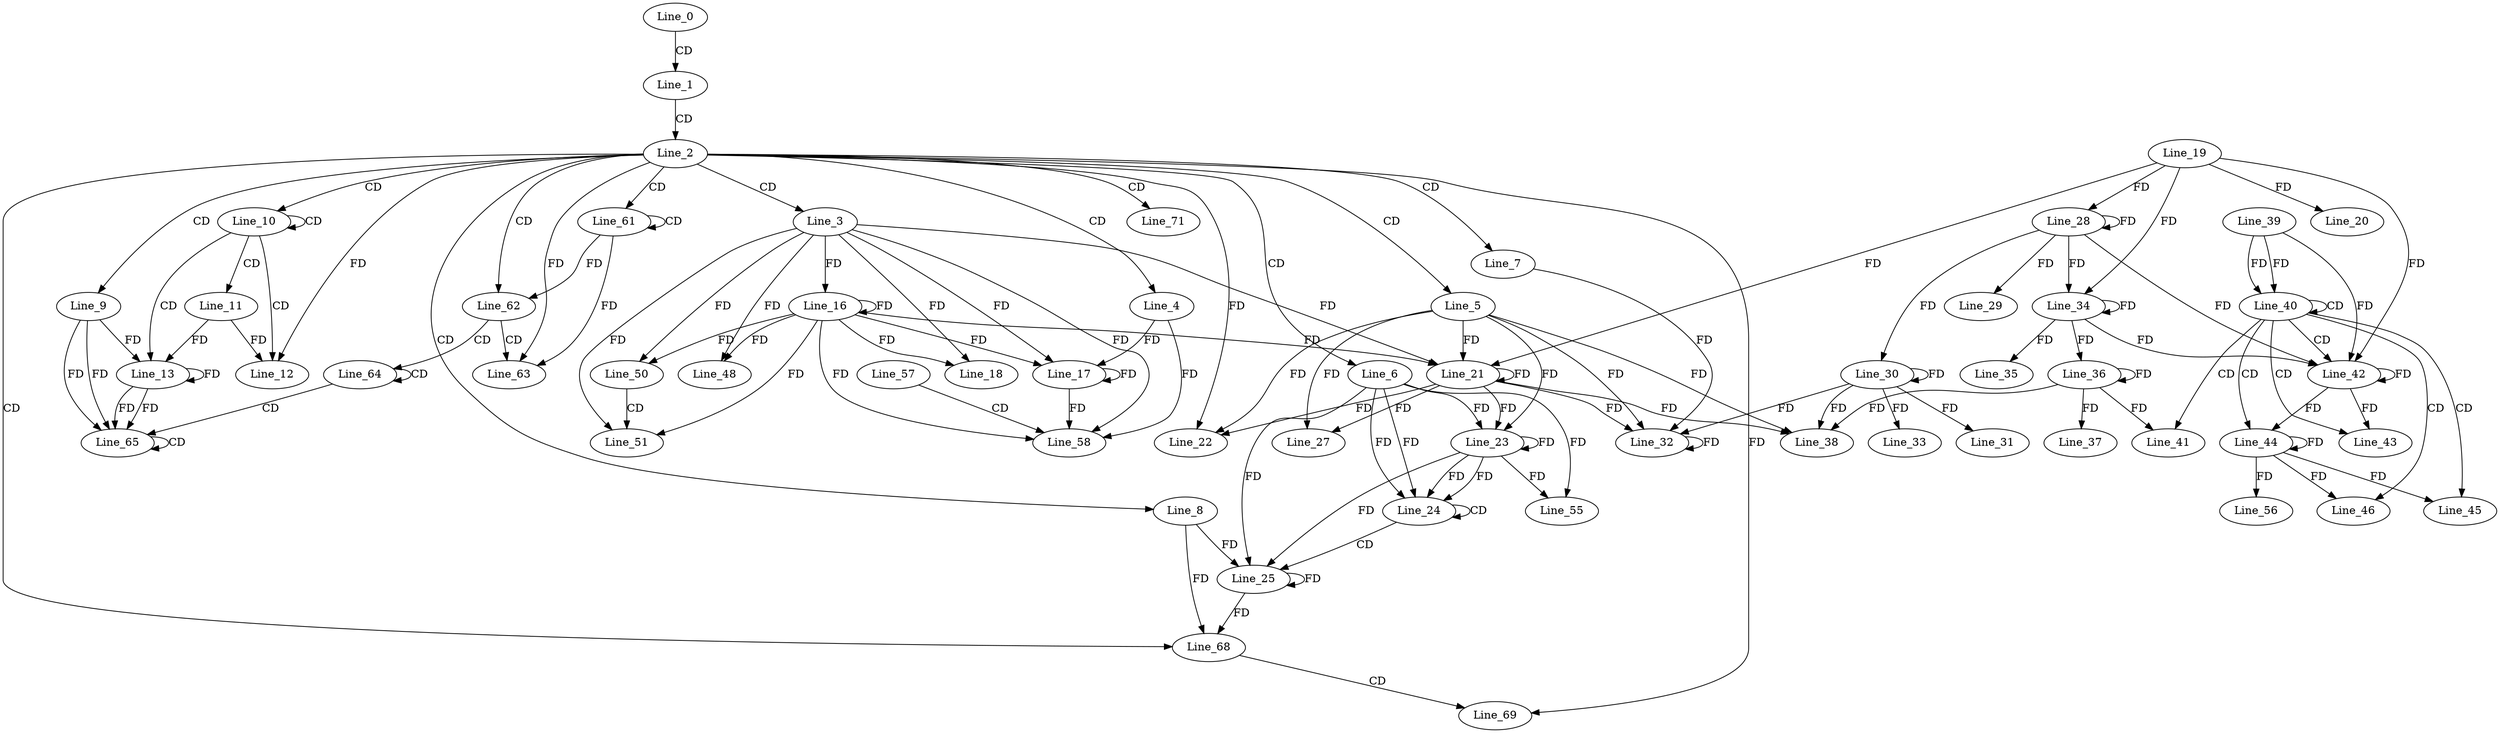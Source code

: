 digraph G {
  Line_0;
  Line_1;
  Line_2;
  Line_3;
  Line_4;
  Line_5;
  Line_6;
  Line_7;
  Line_8;
  Line_9;
  Line_10;
  Line_10;
  Line_11;
  Line_12;
  Line_13;
  Line_13;
  Line_16;
  Line_16;
  Line_17;
  Line_17;
  Line_18;
  Line_19;
  Line_20;
  Line_21;
  Line_21;
  Line_22;
  Line_23;
  Line_23;
  Line_24;
  Line_24;
  Line_25;
  Line_25;
  Line_27;
  Line_28;
  Line_29;
  Line_30;
  Line_30;
  Line_31;
  Line_32;
  Line_32;
  Line_33;
  Line_34;
  Line_35;
  Line_36;
  Line_36;
  Line_37;
  Line_38;
  Line_39;
  Line_40;
  Line_40;
  Line_41;
  Line_42;
  Line_42;
  Line_43;
  Line_44;
  Line_44;
  Line_45;
  Line_46;
  Line_48;
  Line_50;
  Line_51;
  Line_55;
  Line_56;
  Line_57;
  Line_58;
  Line_61;
  Line_61;
  Line_62;
  Line_63;
  Line_64;
  Line_64;
  Line_65;
  Line_65;
  Line_65;
  Line_68;
  Line_69;
  Line_71;
  Line_0 -> Line_1 [ label="CD" ];
  Line_1 -> Line_2 [ label="CD" ];
  Line_2 -> Line_3 [ label="CD" ];
  Line_2 -> Line_4 [ label="CD" ];
  Line_2 -> Line_5 [ label="CD" ];
  Line_2 -> Line_6 [ label="CD" ];
  Line_2 -> Line_7 [ label="CD" ];
  Line_2 -> Line_8 [ label="CD" ];
  Line_2 -> Line_9 [ label="CD" ];
  Line_2 -> Line_10 [ label="CD" ];
  Line_10 -> Line_10 [ label="CD" ];
  Line_10 -> Line_11 [ label="CD" ];
  Line_10 -> Line_12 [ label="CD" ];
  Line_11 -> Line_12 [ label="FD" ];
  Line_2 -> Line_12 [ label="FD" ];
  Line_10 -> Line_13 [ label="CD" ];
  Line_9 -> Line_13 [ label="FD" ];
  Line_13 -> Line_13 [ label="FD" ];
  Line_11 -> Line_13 [ label="FD" ];
  Line_3 -> Line_16 [ label="FD" ];
  Line_16 -> Line_16 [ label="FD" ];
  Line_4 -> Line_17 [ label="FD" ];
  Line_17 -> Line_17 [ label="FD" ];
  Line_3 -> Line_17 [ label="FD" ];
  Line_16 -> Line_17 [ label="FD" ];
  Line_3 -> Line_18 [ label="FD" ];
  Line_16 -> Line_18 [ label="FD" ];
  Line_19 -> Line_20 [ label="FD" ];
  Line_5 -> Line_21 [ label="FD" ];
  Line_21 -> Line_21 [ label="FD" ];
  Line_3 -> Line_21 [ label="FD" ];
  Line_16 -> Line_21 [ label="FD" ];
  Line_19 -> Line_21 [ label="FD" ];
  Line_5 -> Line_22 [ label="FD" ];
  Line_21 -> Line_22 [ label="FD" ];
  Line_2 -> Line_22 [ label="FD" ];
  Line_6 -> Line_23 [ label="FD" ];
  Line_23 -> Line_23 [ label="FD" ];
  Line_5 -> Line_23 [ label="FD" ];
  Line_21 -> Line_23 [ label="FD" ];
  Line_6 -> Line_24 [ label="FD" ];
  Line_23 -> Line_24 [ label="FD" ];
  Line_24 -> Line_24 [ label="CD" ];
  Line_6 -> Line_24 [ label="FD" ];
  Line_23 -> Line_24 [ label="FD" ];
  Line_24 -> Line_25 [ label="CD" ];
  Line_8 -> Line_25 [ label="FD" ];
  Line_25 -> Line_25 [ label="FD" ];
  Line_6 -> Line_25 [ label="FD" ];
  Line_23 -> Line_25 [ label="FD" ];
  Line_5 -> Line_27 [ label="FD" ];
  Line_21 -> Line_27 [ label="FD" ];
  Line_19 -> Line_28 [ label="FD" ];
  Line_28 -> Line_28 [ label="FD" ];
  Line_28 -> Line_29 [ label="FD" ];
  Line_30 -> Line_30 [ label="FD" ];
  Line_28 -> Line_30 [ label="FD" ];
  Line_30 -> Line_31 [ label="FD" ];
  Line_7 -> Line_32 [ label="FD" ];
  Line_32 -> Line_32 [ label="FD" ];
  Line_5 -> Line_32 [ label="FD" ];
  Line_21 -> Line_32 [ label="FD" ];
  Line_30 -> Line_32 [ label="FD" ];
  Line_30 -> Line_33 [ label="FD" ];
  Line_19 -> Line_34 [ label="FD" ];
  Line_28 -> Line_34 [ label="FD" ];
  Line_34 -> Line_34 [ label="FD" ];
  Line_34 -> Line_35 [ label="FD" ];
  Line_36 -> Line_36 [ label="FD" ];
  Line_34 -> Line_36 [ label="FD" ];
  Line_36 -> Line_37 [ label="FD" ];
  Line_5 -> Line_38 [ label="FD" ];
  Line_21 -> Line_38 [ label="FD" ];
  Line_30 -> Line_38 [ label="FD" ];
  Line_36 -> Line_38 [ label="FD" ];
  Line_39 -> Line_40 [ label="FD" ];
  Line_40 -> Line_40 [ label="CD" ];
  Line_39 -> Line_40 [ label="FD" ];
  Line_40 -> Line_41 [ label="CD" ];
  Line_36 -> Line_41 [ label="FD" ];
  Line_40 -> Line_42 [ label="CD" ];
  Line_19 -> Line_42 [ label="FD" ];
  Line_28 -> Line_42 [ label="FD" ];
  Line_34 -> Line_42 [ label="FD" ];
  Line_42 -> Line_42 [ label="FD" ];
  Line_39 -> Line_42 [ label="FD" ];
  Line_40 -> Line_43 [ label="CD" ];
  Line_42 -> Line_43 [ label="FD" ];
  Line_40 -> Line_44 [ label="CD" ];
  Line_44 -> Line_44 [ label="FD" ];
  Line_42 -> Line_44 [ label="FD" ];
  Line_40 -> Line_45 [ label="CD" ];
  Line_44 -> Line_45 [ label="FD" ];
  Line_40 -> Line_46 [ label="CD" ];
  Line_44 -> Line_46 [ label="FD" ];
  Line_3 -> Line_48 [ label="FD" ];
  Line_16 -> Line_48 [ label="FD" ];
  Line_3 -> Line_50 [ label="FD" ];
  Line_16 -> Line_50 [ label="FD" ];
  Line_50 -> Line_51 [ label="CD" ];
  Line_3 -> Line_51 [ label="FD" ];
  Line_16 -> Line_51 [ label="FD" ];
  Line_6 -> Line_55 [ label="FD" ];
  Line_23 -> Line_55 [ label="FD" ];
  Line_44 -> Line_56 [ label="FD" ];
  Line_57 -> Line_58 [ label="CD" ];
  Line_3 -> Line_58 [ label="FD" ];
  Line_16 -> Line_58 [ label="FD" ];
  Line_4 -> Line_58 [ label="FD" ];
  Line_17 -> Line_58 [ label="FD" ];
  Line_2 -> Line_61 [ label="CD" ];
  Line_61 -> Line_61 [ label="CD" ];
  Line_2 -> Line_62 [ label="CD" ];
  Line_61 -> Line_62 [ label="FD" ];
  Line_62 -> Line_63 [ label="CD" ];
  Line_61 -> Line_63 [ label="FD" ];
  Line_2 -> Line_63 [ label="FD" ];
  Line_62 -> Line_64 [ label="CD" ];
  Line_64 -> Line_64 [ label="CD" ];
  Line_64 -> Line_65 [ label="CD" ];
  Line_9 -> Line_65 [ label="FD" ];
  Line_13 -> Line_65 [ label="FD" ];
  Line_65 -> Line_65 [ label="CD" ];
  Line_9 -> Line_65 [ label="FD" ];
  Line_13 -> Line_65 [ label="FD" ];
  Line_2 -> Line_68 [ label="CD" ];
  Line_8 -> Line_68 [ label="FD" ];
  Line_25 -> Line_68 [ label="FD" ];
  Line_68 -> Line_69 [ label="CD" ];
  Line_2 -> Line_69 [ label="FD" ];
  Line_2 -> Line_71 [ label="CD" ];
}
